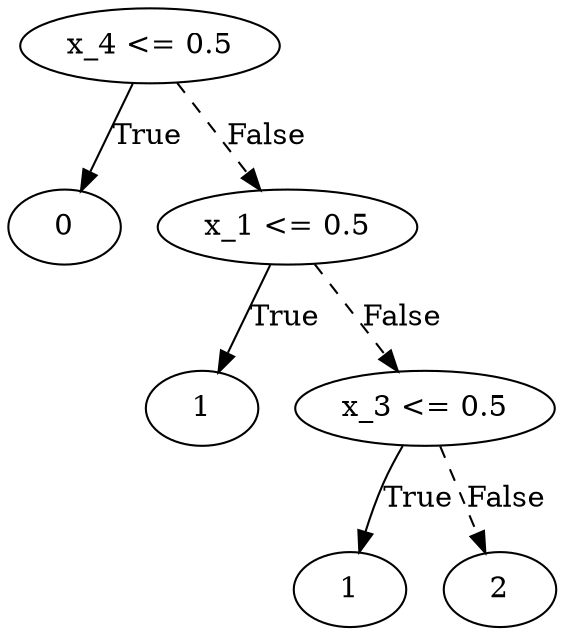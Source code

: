digraph {
0 [label="x_4 <= 0.5"];
1 [label="0"];
0 -> 1 [label="True"];
2 [label="x_1 <= 0.5"];
3 [label="1"];
2 -> 3 [label="True"];
4 [label="x_3 <= 0.5"];
5 [label="1"];
4 -> 5 [label="True"];
6 [label="2"];
4 -> 6 [style="dashed", label="False"];
2 -> 4 [style="dashed", label="False"];
0 -> 2 [style="dashed", label="False"];

}